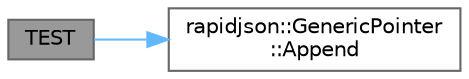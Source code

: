 digraph "TEST"
{
 // LATEX_PDF_SIZE
  bgcolor="transparent";
  edge [fontname=Helvetica,fontsize=10,labelfontname=Helvetica,labelfontsize=10];
  node [fontname=Helvetica,fontsize=10,shape=box,height=0.2,width=0.4];
  rankdir="LR";
  Node1 [id="Node000001",label="TEST",height=0.2,width=0.4,color="gray40", fillcolor="grey60", style="filled", fontcolor="black",tooltip=" "];
  Node1 -> Node2 [id="edge1_Node000001_Node000002",color="steelblue1",style="solid",tooltip=" "];
  Node2 [id="Node000002",label="rapidjson::GenericPointer\l::Append",height=0.2,width=0.4,color="grey40", fillcolor="white", style="filled",URL="$classrapidjson_1_1_generic_pointer.html#a7cb5eda2af1722e52efa591c4103ebec",tooltip="Append a token and return a new Pointer."];
}
